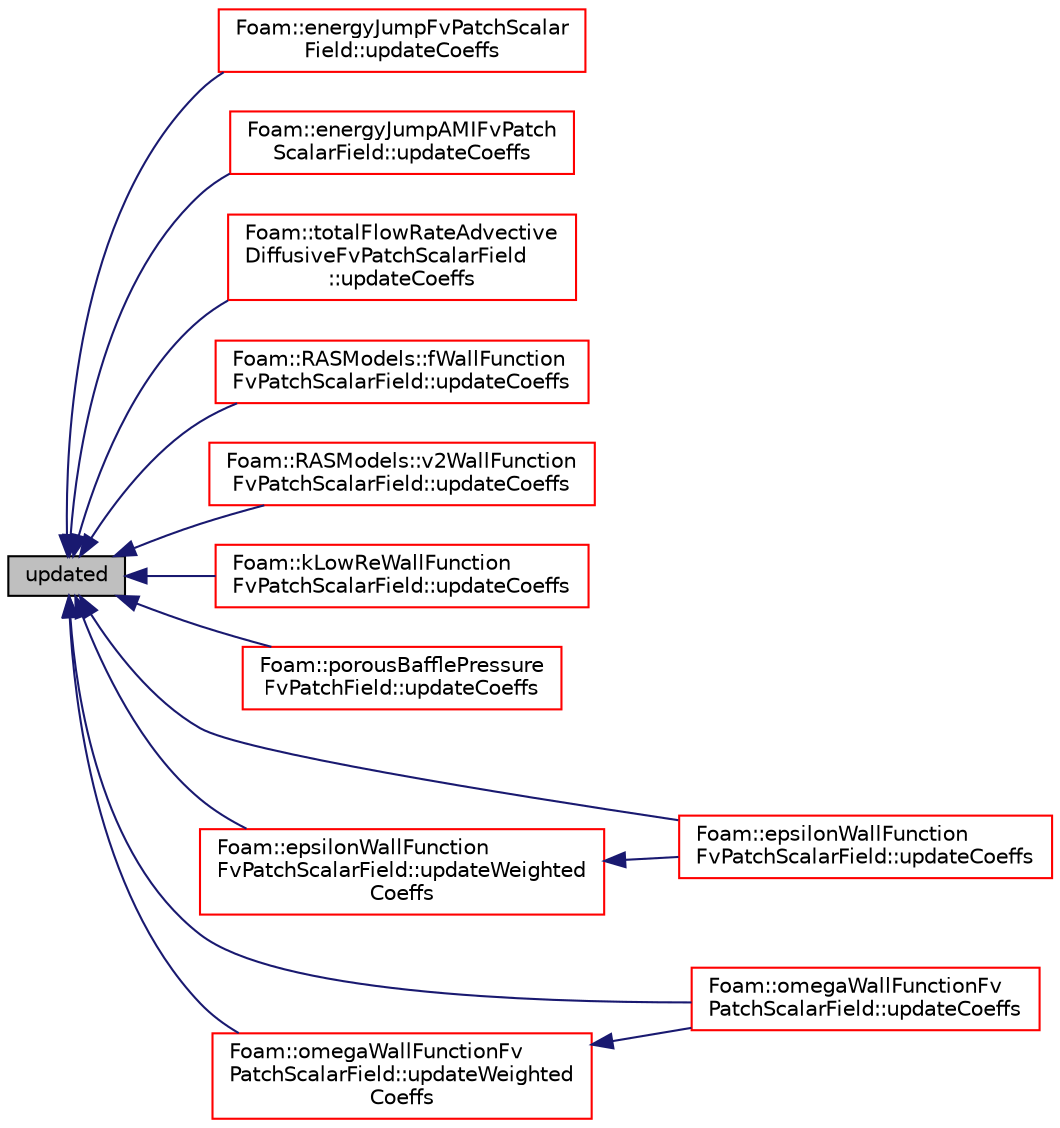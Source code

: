 digraph "updated"
{
  bgcolor="transparent";
  edge [fontname="Helvetica",fontsize="10",labelfontname="Helvetica",labelfontsize="10"];
  node [fontname="Helvetica",fontsize="10",shape=record];
  rankdir="LR";
  Node1836 [label="updated",height=0.2,width=0.4,color="black", fillcolor="grey75", style="filled", fontcolor="black"];
  Node1836 -> Node1837 [dir="back",color="midnightblue",fontsize="10",style="solid",fontname="Helvetica"];
  Node1837 [label="Foam::energyJumpFvPatchScalar\lField::updateCoeffs",height=0.2,width=0.4,color="red",URL="$a30997.html#a7e24eafac629d3733181cd942d4c902f",tooltip="Update the coefficients. "];
  Node1836 -> Node1839 [dir="back",color="midnightblue",fontsize="10",style="solid",fontname="Helvetica"];
  Node1839 [label="Foam::energyJumpAMIFvPatch\lScalarField::updateCoeffs",height=0.2,width=0.4,color="red",URL="$a31001.html#a7e24eafac629d3733181cd942d4c902f",tooltip="Update the coefficients. "];
  Node1836 -> Node1841 [dir="back",color="midnightblue",fontsize="10",style="solid",fontname="Helvetica"];
  Node1841 [label="Foam::totalFlowRateAdvective\lDiffusiveFvPatchScalarField\l::updateCoeffs",height=0.2,width=0.4,color="red",URL="$a32013.html#a7e24eafac629d3733181cd942d4c902f",tooltip="Update the coefficients associated with the patch field. "];
  Node1836 -> Node1843 [dir="back",color="midnightblue",fontsize="10",style="solid",fontname="Helvetica"];
  Node1843 [label="Foam::RASModels::fWallFunction\lFvPatchScalarField::updateCoeffs",height=0.2,width=0.4,color="red",URL="$a32133.html#a7e24eafac629d3733181cd942d4c902f",tooltip="Update the coefficients associated with the patch field. "];
  Node1836 -> Node1845 [dir="back",color="midnightblue",fontsize="10",style="solid",fontname="Helvetica"];
  Node1845 [label="Foam::RASModels::v2WallFunction\lFvPatchScalarField::updateCoeffs",height=0.2,width=0.4,color="red",URL="$a32185.html#a7e24eafac629d3733181cd942d4c902f",tooltip="Update the coefficients associated with the patch field. "];
  Node1836 -> Node1847 [dir="back",color="midnightblue",fontsize="10",style="solid",fontname="Helvetica"];
  Node1847 [label="Foam::kLowReWallFunction\lFvPatchScalarField::updateCoeffs",height=0.2,width=0.4,color="red",URL="$a32137.html#a7e24eafac629d3733181cd942d4c902f",tooltip="Update the coefficients associated with the patch field. "];
  Node1836 -> Node1849 [dir="back",color="midnightblue",fontsize="10",style="solid",fontname="Helvetica"];
  Node1849 [label="Foam::porousBafflePressure\lFvPatchField::updateCoeffs",height=0.2,width=0.4,color="red",URL="$a32125.html#a7e24eafac629d3733181cd942d4c902f",tooltip="Update the coefficients associated with the patch field. "];
  Node1836 -> Node1851 [dir="back",color="midnightblue",fontsize="10",style="solid",fontname="Helvetica"];
  Node1851 [label="Foam::epsilonWallFunction\lFvPatchScalarField::updateCoeffs",height=0.2,width=0.4,color="red",URL="$a32129.html#a7e24eafac629d3733181cd942d4c902f",tooltip="Update the coefficients associated with the patch field. "];
  Node1836 -> Node1853 [dir="back",color="midnightblue",fontsize="10",style="solid",fontname="Helvetica"];
  Node1853 [label="Foam::omegaWallFunctionFv\lPatchScalarField::updateCoeffs",height=0.2,width=0.4,color="red",URL="$a32181.html#a7e24eafac629d3733181cd942d4c902f",tooltip="Update the coefficients associated with the patch field. "];
  Node1836 -> Node1855 [dir="back",color="midnightblue",fontsize="10",style="solid",fontname="Helvetica"];
  Node1855 [label="Foam::epsilonWallFunction\lFvPatchScalarField::updateWeighted\lCoeffs",height=0.2,width=0.4,color="red",URL="$a32129.html#abdb19742355ced144cd0033d4c5b1e35",tooltip="Update the coefficients associated with the patch field. "];
  Node1855 -> Node1851 [dir="back",color="midnightblue",fontsize="10",style="solid",fontname="Helvetica"];
  Node1836 -> Node1856 [dir="back",color="midnightblue",fontsize="10",style="solid",fontname="Helvetica"];
  Node1856 [label="Foam::omegaWallFunctionFv\lPatchScalarField::updateWeighted\lCoeffs",height=0.2,width=0.4,color="red",URL="$a32181.html#abdb19742355ced144cd0033d4c5b1e35",tooltip="Update the coefficients associated with the patch field. "];
  Node1856 -> Node1853 [dir="back",color="midnightblue",fontsize="10",style="solid",fontname="Helvetica"];
}
